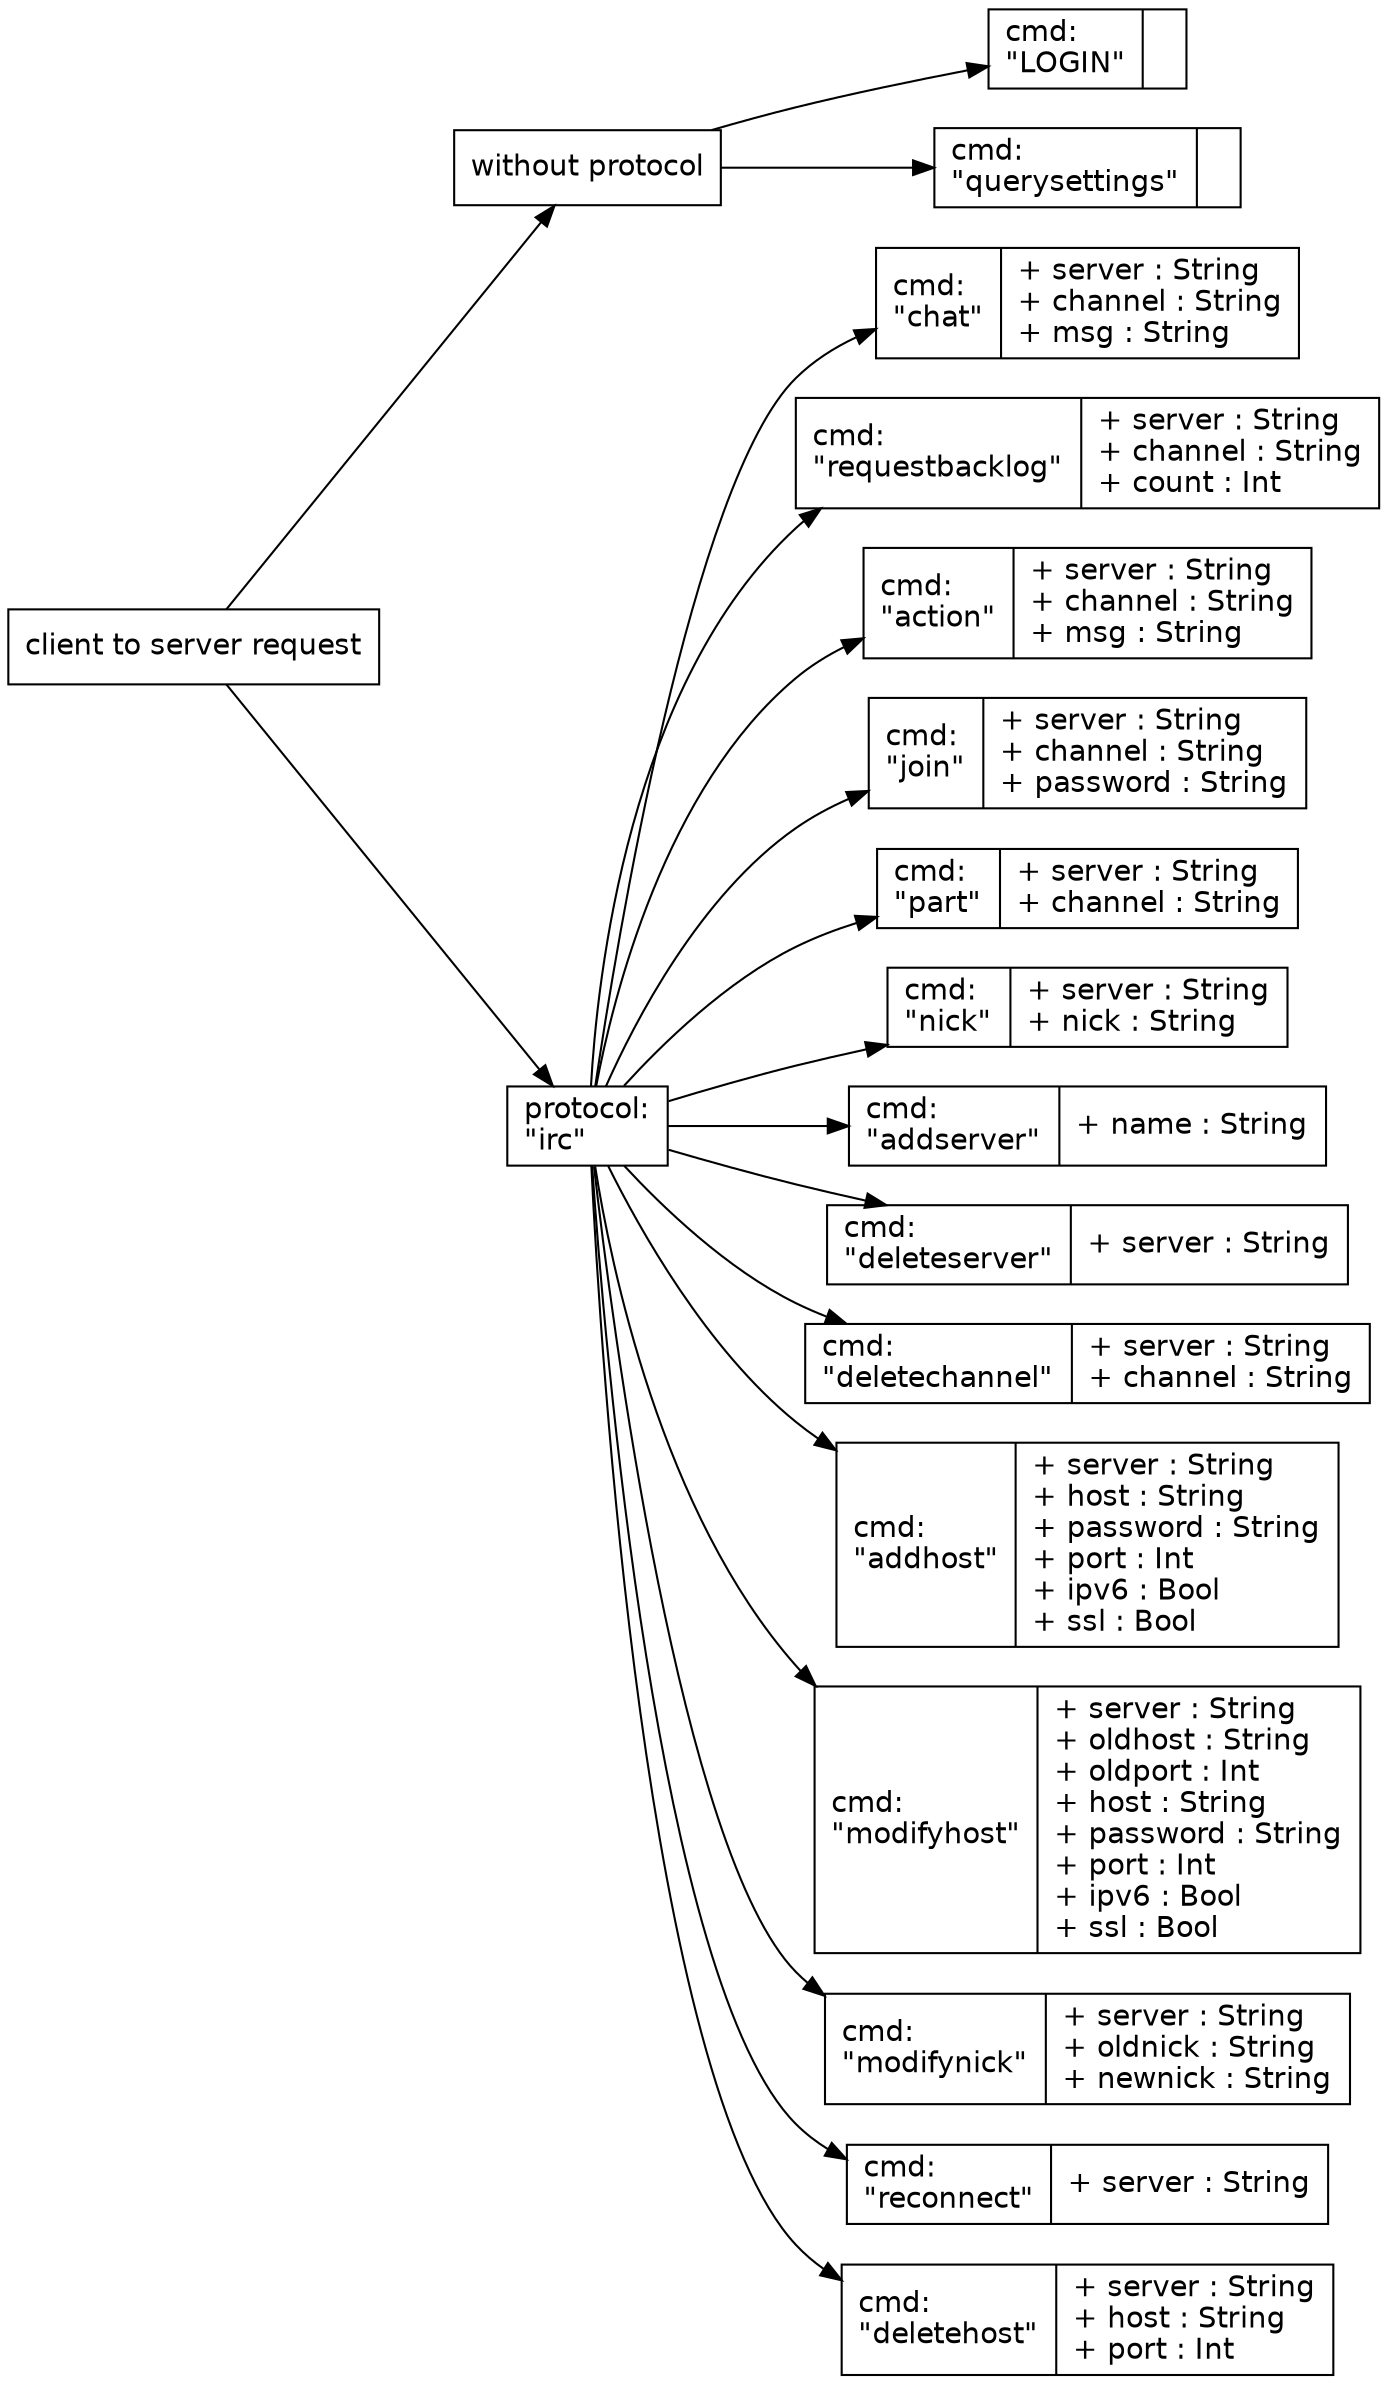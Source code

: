 digraph Initialization {
rankdir=LR;
fontname="Bitstream Vera Sans";
node [
fontname="Bitstream Vera Sans";
shape="record";
]
edge [
fontname="Bitstream Vera Sans";
]
root [label="client to server request"];
protocol_0 [label="without protocol\l"];
root -> protocol_0;
command_0 [ label="{cmd:\l\"LOGIN\"\l|}" ];
protocol_0 -> command_0;
command_1 [ label="{cmd:\l\"querysettings\"\l|}" ];
protocol_0 -> command_1;
protocol_1 [label="protocol:\l\"irc\"\l"];
root -> protocol_1;
command_2 [ label="{cmd:\l\"chat\"\l|+ server : String\l+ channel : String\l+ msg : String\l}" ];
protocol_1 -> command_2;
command_3 [ label="{cmd:\l\"requestbacklog\"\l|+ server : String\l+ channel : String\l+ count : Int\l}" ];
protocol_1 -> command_3;
command_4 [ label="{cmd:\l\"action\"\l|+ server : String\l+ channel : String\l+ msg : String\l}" ];
protocol_1 -> command_4;
command_5 [ label="{cmd:\l\"join\"\l|+ server : String\l+ channel : String\l+ password : String\l}" ];
protocol_1 -> command_5;
command_6 [ label="{cmd:\l\"part\"\l|+ server : String\l+ channel : String\l}" ];
protocol_1 -> command_6;
command_7 [ label="{cmd:\l\"nick\"\l|+ server : String\l+ nick : String\l}" ];
protocol_1 -> command_7;
command_8 [ label="{cmd:\l\"addserver\"\l|+ name : String\l}" ];
protocol_1 -> command_8;
command_9 [ label="{cmd:\l\"deleteserver\"\l|+ server : String\l}" ];
protocol_1 -> command_9;
command_10 [ label="{cmd:\l\"deletechannel\"\l|+ server : String\l+ channel : String\l}" ];
protocol_1 -> command_10;
command_11 [ label="{cmd:\l\"addhost\"\l|+ server : String\l+ host : String\l+ password : String\l+ port : Int\l+ ipv6 : Bool\l+ ssl : Bool\l}" ];
protocol_1 -> command_11;
command_12 [ label="{cmd:\l\"modifyhost\"\l|+ server : String\l+ oldhost : String\l+ oldport : Int\l+ host : String\l+ password : String\l+ port : Int\l+ ipv6 : Bool\l+ ssl : Bool\l}" ];
protocol_1 -> command_12;
command_13 [ label="{cmd:\l\"modifynick\"\l|+ server : String\l+ oldnick : String\l+ newnick : String\l}" ];
protocol_1 -> command_13;
command_14 [ label="{cmd:\l\"reconnect\"\l|+ server : String\l}" ];
protocol_1 -> command_14;
command_15 [ label="{cmd:\l\"deletehost\"\l|+ server : String\l+ host : String\l+ port : Int\l}" ];
protocol_1 -> command_15;

}
